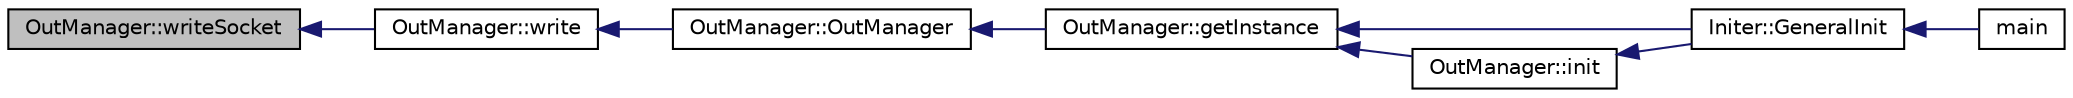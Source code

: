 digraph "OutManager::writeSocket"
{
  edge [fontname="Helvetica",fontsize="10",labelfontname="Helvetica",labelfontsize="10"];
  node [fontname="Helvetica",fontsize="10",shape=record];
  rankdir="LR";
  Node89 [label="OutManager::writeSocket",height=0.2,width=0.4,color="black", fillcolor="grey75", style="filled", fontcolor="black"];
  Node89 -> Node90 [dir="back",color="midnightblue",fontsize="10",style="solid",fontname="Helvetica"];
  Node90 [label="OutManager::write",height=0.2,width=0.4,color="black", fillcolor="white", style="filled",URL="$class_out_manager.html#a04f085f9812ba6d105a8d13344f1ba8f"];
  Node90 -> Node91 [dir="back",color="midnightblue",fontsize="10",style="solid",fontname="Helvetica"];
  Node91 [label="OutManager::OutManager",height=0.2,width=0.4,color="black", fillcolor="white", style="filled",URL="$class_out_manager.html#ab33060397abec259ec6579469aef1c8e"];
  Node91 -> Node92 [dir="back",color="midnightblue",fontsize="10",style="solid",fontname="Helvetica"];
  Node92 [label="OutManager::getInstance",height=0.2,width=0.4,color="black", fillcolor="white", style="filled",URL="$class_out_manager.html#a25e2f6c90af51feae79e8233d9e746cd"];
  Node92 -> Node93 [dir="back",color="midnightblue",fontsize="10",style="solid",fontname="Helvetica"];
  Node93 [label="Initer::GeneralInit",height=0.2,width=0.4,color="black", fillcolor="white", style="filled",URL="$class_initer.html#a088e4b7a4395c32a5bbe932c3db35054"];
  Node93 -> Node94 [dir="back",color="midnightblue",fontsize="10",style="solid",fontname="Helvetica"];
  Node94 [label="main",height=0.2,width=0.4,color="black", fillcolor="white", style="filled",URL="$main_8cpp.html#a0ddf1224851353fc92bfbff6f499fa97",tooltip="main "];
  Node92 -> Node95 [dir="back",color="midnightblue",fontsize="10",style="solid",fontname="Helvetica"];
  Node95 [label="OutManager::init",height=0.2,width=0.4,color="black", fillcolor="white", style="filled",URL="$class_out_manager.html#ab7c61a46bbb2cf29731a408ab5eb2b83"];
  Node95 -> Node93 [dir="back",color="midnightblue",fontsize="10",style="solid",fontname="Helvetica"];
}
